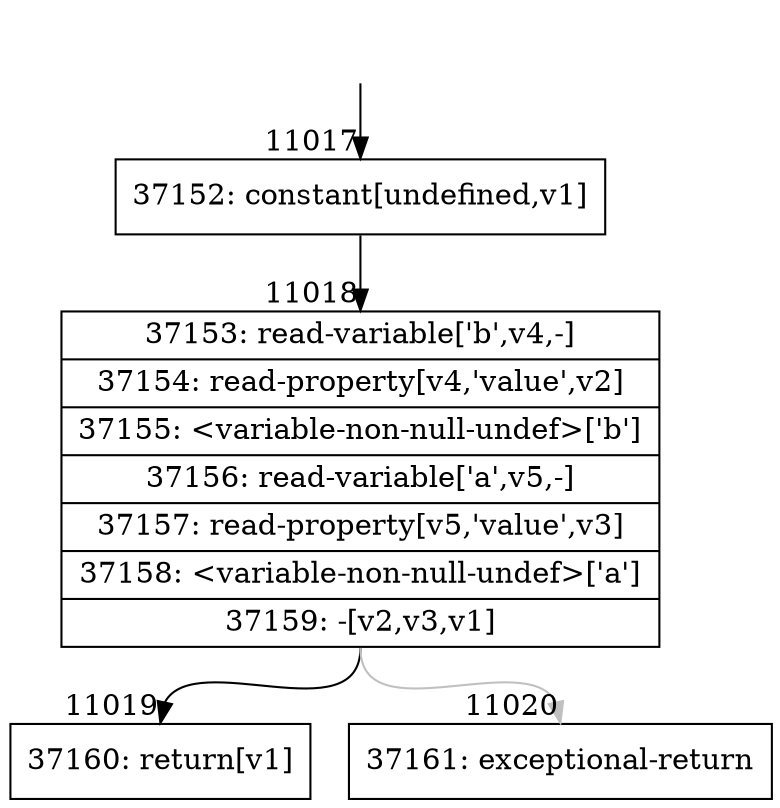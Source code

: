 digraph {
rankdir="TD"
BB_entry1009[shape=none,label=""];
BB_entry1009 -> BB11017 [tailport=s, headport=n, headlabel="    11017"]
BB11017 [shape=record label="{37152: constant[undefined,v1]}" ] 
BB11017 -> BB11018 [tailport=s, headport=n, headlabel="      11018"]
BB11018 [shape=record label="{37153: read-variable['b',v4,-]|37154: read-property[v4,'value',v2]|37155: \<variable-non-null-undef\>['b']|37156: read-variable['a',v5,-]|37157: read-property[v5,'value',v3]|37158: \<variable-non-null-undef\>['a']|37159: -[v2,v3,v1]}" ] 
BB11018 -> BB11019 [tailport=s, headport=n, headlabel="      11019"]
BB11018 -> BB11020 [tailport=s, headport=n, color=gray, headlabel="      11020"]
BB11019 [shape=record label="{37160: return[v1]}" ] 
BB11020 [shape=record label="{37161: exceptional-return}" ] 
//#$~ 6551
}
